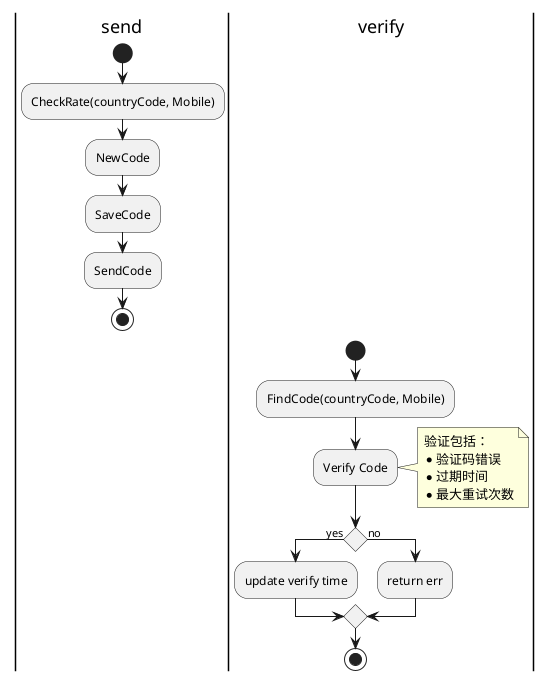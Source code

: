 @startuml
|send|
start
:CheckRate(countryCode, Mobile);
:NewCode;
:SaveCode;
:SendCode;
stop
|verify|
start
:FindCode(countryCode, Mobile);
:Verify Code;
note right
验证包括：
*验证码错误
*过期时间
*最大重试次数
end note
if () then  (yes)
    :update verify time;
else (no)
    :return err;
endif
stop


@enduml